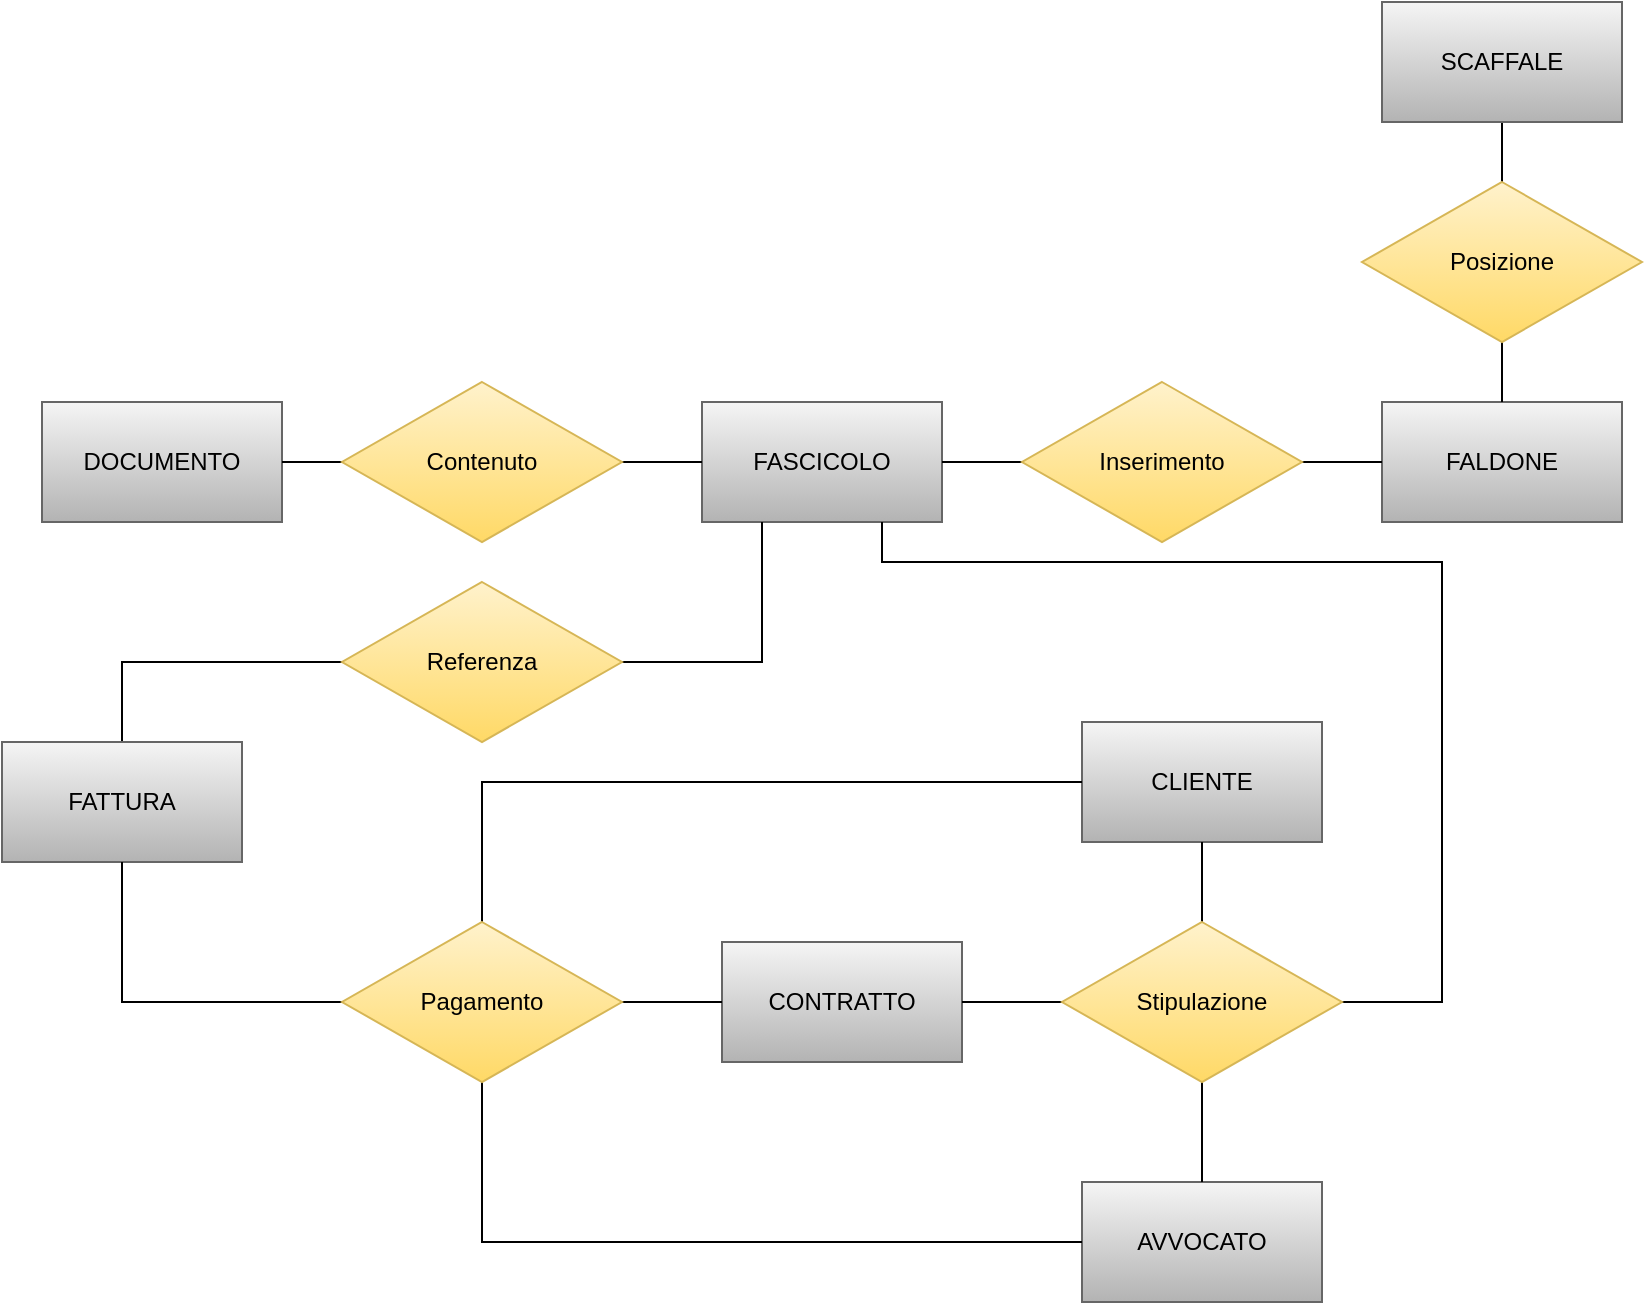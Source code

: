 <mxfile version="15.7.3" type="device"><diagram id="jtn5E4SqrV0hx1UXPkqa" name="Page-1"><mxGraphModel dx="946" dy="626" grid="1" gridSize="10" guides="1" tooltips="1" connect="1" arrows="1" fold="1" page="1" pageScale="1" pageWidth="1654" pageHeight="1169" math="0" shadow="0"><root><mxCell id="0"/><mxCell id="1" parent="0"/><mxCell id="AODA3hG70rL3zWi7maun-1" value="CLIENTE" style="rounded=0;whiteSpace=wrap;html=1;fillColor=#f5f5f5;strokeColor=#666666;gradientColor=#b3b3b3;" parent="1" vertex="1"><mxGeometry x="610" y="460" width="120" height="60" as="geometry"/></mxCell><mxCell id="AODA3hG70rL3zWi7maun-2" value="CONTRATTO" style="rounded=0;whiteSpace=wrap;html=1;fillColor=#f5f5f5;gradientColor=#b3b3b3;strokeColor=#666666;" parent="1" vertex="1"><mxGeometry x="430" y="570" width="120" height="60" as="geometry"/></mxCell><mxCell id="AODA3hG70rL3zWi7maun-3" value="AVVOCATO" style="rounded=0;whiteSpace=wrap;html=1;fillColor=#f5f5f5;gradientColor=#b3b3b3;strokeColor=#666666;" parent="1" vertex="1"><mxGeometry x="610" y="690" width="120" height="60" as="geometry"/></mxCell><mxCell id="AODA3hG70rL3zWi7maun-4" value="FASCICOLO" style="rounded=0;whiteSpace=wrap;html=1;fillColor=#f5f5f5;gradientColor=#b3b3b3;strokeColor=#666666;" parent="1" vertex="1"><mxGeometry x="420" y="300" width="120" height="60" as="geometry"/></mxCell><mxCell id="AODA3hG70rL3zWi7maun-5" value="DOCUMENTO" style="rounded=0;whiteSpace=wrap;html=1;fillColor=#f5f5f5;gradientColor=#b3b3b3;strokeColor=#666666;" parent="1" vertex="1"><mxGeometry x="90" y="300" width="120" height="60" as="geometry"/></mxCell><mxCell id="2-YzrwJHD8P0DkRUQSOF-5" style="edgeStyle=orthogonalEdgeStyle;rounded=0;orthogonalLoop=1;jettySize=auto;html=1;entryX=0;entryY=0.5;entryDx=0;entryDy=0;endArrow=none;endFill=0;" edge="1" parent="1" source="AODA3hG70rL3zWi7maun-6" target="2-YzrwJHD8P0DkRUQSOF-4"><mxGeometry relative="1" as="geometry"><Array as="points"><mxPoint x="130" y="430"/></Array></mxGeometry></mxCell><mxCell id="AODA3hG70rL3zWi7maun-6" value="FATTURA" style="rounded=0;whiteSpace=wrap;html=1;fillColor=#f5f5f5;gradientColor=#b3b3b3;strokeColor=#666666;" parent="1" vertex="1"><mxGeometry x="70" y="470" width="120" height="60" as="geometry"/></mxCell><mxCell id="AODA3hG70rL3zWi7maun-7" value="FALDONE" style="rounded=0;whiteSpace=wrap;html=1;fillColor=#f5f5f5;gradientColor=#b3b3b3;strokeColor=#666666;" parent="1" vertex="1"><mxGeometry x="760" y="300" width="120" height="60" as="geometry"/></mxCell><mxCell id="AODA3hG70rL3zWi7maun-10" value="" style="edgeStyle=orthogonalEdgeStyle;rounded=0;orthogonalLoop=1;jettySize=auto;html=1;startArrow=none;startFill=0;endArrow=none;endFill=0;" parent="1" source="AODA3hG70rL3zWi7maun-9" target="AODA3hG70rL3zWi7maun-3" edge="1"><mxGeometry relative="1" as="geometry"/></mxCell><mxCell id="AODA3hG70rL3zWi7maun-11" value="" style="edgeStyle=orthogonalEdgeStyle;rounded=0;orthogonalLoop=1;jettySize=auto;html=1;startArrow=none;startFill=0;endArrow=none;endFill=0;" parent="1" source="AODA3hG70rL3zWi7maun-9" target="AODA3hG70rL3zWi7maun-1" edge="1"><mxGeometry relative="1" as="geometry"/></mxCell><mxCell id="AODA3hG70rL3zWi7maun-12" value="" style="edgeStyle=orthogonalEdgeStyle;rounded=0;orthogonalLoop=1;jettySize=auto;html=1;startArrow=none;startFill=0;endArrow=none;endFill=0;" parent="1" source="AODA3hG70rL3zWi7maun-9" target="AODA3hG70rL3zWi7maun-2" edge="1"><mxGeometry relative="1" as="geometry"/></mxCell><mxCell id="2-YzrwJHD8P0DkRUQSOF-1" style="edgeStyle=orthogonalEdgeStyle;rounded=0;orthogonalLoop=1;jettySize=auto;html=1;endArrow=none;endFill=0;" edge="1" parent="1" source="AODA3hG70rL3zWi7maun-9"><mxGeometry relative="1" as="geometry"><mxPoint x="510" y="360" as="targetPoint"/><Array as="points"><mxPoint x="790" y="600"/><mxPoint x="790" y="380"/><mxPoint x="510" y="380"/></Array></mxGeometry></mxCell><mxCell id="AODA3hG70rL3zWi7maun-9" value="Stipulazione" style="rhombus;whiteSpace=wrap;html=1;fillColor=#fff2cc;gradientColor=#ffd966;strokeColor=#d6b656;" parent="1" vertex="1"><mxGeometry x="600" y="560" width="140" height="80" as="geometry"/></mxCell><mxCell id="AODA3hG70rL3zWi7maun-16" value="" style="edgeStyle=orthogonalEdgeStyle;rounded=0;orthogonalLoop=1;jettySize=auto;html=1;startArrow=none;startFill=0;endArrow=none;endFill=0;" parent="1" source="AODA3hG70rL3zWi7maun-14" edge="1"><mxGeometry relative="1" as="geometry"><mxPoint x="210" y="330" as="targetPoint"/></mxGeometry></mxCell><mxCell id="AODA3hG70rL3zWi7maun-17" value="" style="edgeStyle=orthogonalEdgeStyle;rounded=0;orthogonalLoop=1;jettySize=auto;html=1;startArrow=none;startFill=0;endArrow=none;endFill=0;" parent="1" source="AODA3hG70rL3zWi7maun-14" target="AODA3hG70rL3zWi7maun-4" edge="1"><mxGeometry relative="1" as="geometry"/></mxCell><mxCell id="AODA3hG70rL3zWi7maun-14" value="Contenuto" style="rhombus;whiteSpace=wrap;html=1;fillColor=#fff2cc;gradientColor=#ffd966;strokeColor=#d6b656;" parent="1" vertex="1"><mxGeometry x="240" y="290" width="140" height="80" as="geometry"/></mxCell><mxCell id="AODA3hG70rL3zWi7maun-18" value="" style="edgeStyle=orthogonalEdgeStyle;rounded=0;orthogonalLoop=1;jettySize=auto;html=1;startArrow=none;startFill=0;endArrow=none;endFill=0;" parent="1" source="AODA3hG70rL3zWi7maun-15" target="AODA3hG70rL3zWi7maun-7" edge="1"><mxGeometry relative="1" as="geometry"/></mxCell><mxCell id="AODA3hG70rL3zWi7maun-19" value="" style="edgeStyle=orthogonalEdgeStyle;rounded=0;orthogonalLoop=1;jettySize=auto;html=1;startArrow=none;startFill=0;endArrow=none;endFill=0;" parent="1" source="AODA3hG70rL3zWi7maun-15" target="AODA3hG70rL3zWi7maun-4" edge="1"><mxGeometry relative="1" as="geometry"/></mxCell><mxCell id="AODA3hG70rL3zWi7maun-15" value="Inserimento" style="rhombus;whiteSpace=wrap;html=1;fillColor=#fff2cc;gradientColor=#ffd966;strokeColor=#d6b656;" parent="1" vertex="1"><mxGeometry x="580" y="290" width="140" height="80" as="geometry"/></mxCell><mxCell id="AODA3hG70rL3zWi7maun-22" value="" style="edgeStyle=orthogonalEdgeStyle;rounded=0;orthogonalLoop=1;jettySize=auto;html=1;startArrow=none;startFill=0;endArrow=none;endFill=0;" parent="1" source="AODA3hG70rL3zWi7maun-21" target="AODA3hG70rL3zWi7maun-2" edge="1"><mxGeometry relative="1" as="geometry"><Array as="points"><mxPoint x="390" y="600"/><mxPoint x="390" y="600"/></Array></mxGeometry></mxCell><mxCell id="AODA3hG70rL3zWi7maun-23" value="" style="edgeStyle=orthogonalEdgeStyle;rounded=0;orthogonalLoop=1;jettySize=auto;html=1;startArrow=none;startFill=0;endArrow=none;endFill=0;" parent="1" source="AODA3hG70rL3zWi7maun-21" target="AODA3hG70rL3zWi7maun-6" edge="1"><mxGeometry relative="1" as="geometry"/></mxCell><mxCell id="AODA3hG70rL3zWi7maun-25" value="" style="edgeStyle=orthogonalEdgeStyle;rounded=0;orthogonalLoop=1;jettySize=auto;html=1;startArrow=none;startFill=0;endArrow=none;endFill=0;entryX=0;entryY=0.5;entryDx=0;entryDy=0;" parent="1" source="AODA3hG70rL3zWi7maun-21" target="AODA3hG70rL3zWi7maun-1" edge="1"><mxGeometry relative="1" as="geometry"><mxPoint x="640" y="660" as="targetPoint"/><Array as="points"><mxPoint x="310" y="490"/></Array></mxGeometry></mxCell><mxCell id="AODA3hG70rL3zWi7maun-26" style="edgeStyle=orthogonalEdgeStyle;rounded=0;orthogonalLoop=1;jettySize=auto;html=1;startArrow=none;startFill=0;endArrow=none;endFill=0;entryX=0;entryY=0.5;entryDx=0;entryDy=0;" parent="1" source="AODA3hG70rL3zWi7maun-21" target="AODA3hG70rL3zWi7maun-3" edge="1"><mxGeometry relative="1" as="geometry"><mxPoint x="280" y="500" as="targetPoint"/><Array as="points"><mxPoint x="310" y="720"/></Array></mxGeometry></mxCell><mxCell id="AODA3hG70rL3zWi7maun-21" value="Pagamento" style="rhombus;whiteSpace=wrap;html=1;fillColor=#fff2cc;gradientColor=#ffd966;strokeColor=#d6b656;" parent="1" vertex="1"><mxGeometry x="240" y="560" width="140" height="80" as="geometry"/></mxCell><mxCell id="AODA3hG70rL3zWi7maun-31" value="" style="edgeStyle=orthogonalEdgeStyle;rounded=0;orthogonalLoop=1;jettySize=auto;html=1;startArrow=none;startFill=0;endArrow=none;endFill=0;" parent="1" source="AODA3hG70rL3zWi7maun-30" target="AODA3hG70rL3zWi7maun-7" edge="1"><mxGeometry relative="1" as="geometry"/></mxCell><mxCell id="AODA3hG70rL3zWi7maun-33" value="" style="edgeStyle=orthogonalEdgeStyle;rounded=0;orthogonalLoop=1;jettySize=auto;html=1;startArrow=none;startFill=0;endArrow=none;endFill=0;" parent="1" source="AODA3hG70rL3zWi7maun-30" target="AODA3hG70rL3zWi7maun-32" edge="1"><mxGeometry relative="1" as="geometry"/></mxCell><mxCell id="AODA3hG70rL3zWi7maun-30" value="Posizione" style="rhombus;whiteSpace=wrap;html=1;fillColor=#fff2cc;gradientColor=#ffd966;strokeColor=#d6b656;" parent="1" vertex="1"><mxGeometry x="750" y="190" width="140" height="80" as="geometry"/></mxCell><mxCell id="AODA3hG70rL3zWi7maun-32" value="SCAFFALE" style="whiteSpace=wrap;html=1;fillColor=#f5f5f5;gradientColor=#b3b3b3;strokeColor=#666666;" parent="1" vertex="1"><mxGeometry x="760" y="100" width="120" height="60" as="geometry"/></mxCell><mxCell id="2-YzrwJHD8P0DkRUQSOF-6" style="edgeStyle=orthogonalEdgeStyle;rounded=0;orthogonalLoop=1;jettySize=auto;html=1;entryX=0.25;entryY=1;entryDx=0;entryDy=0;endArrow=none;endFill=0;" edge="1" parent="1" source="2-YzrwJHD8P0DkRUQSOF-4" target="AODA3hG70rL3zWi7maun-4"><mxGeometry relative="1" as="geometry"/></mxCell><mxCell id="2-YzrwJHD8P0DkRUQSOF-4" value="Referenza" style="rhombus;whiteSpace=wrap;html=1;fillColor=#fff2cc;gradientColor=#ffd966;strokeColor=#d6b656;" vertex="1" parent="1"><mxGeometry x="240" y="390" width="140" height="80" as="geometry"/></mxCell></root></mxGraphModel></diagram></mxfile>
